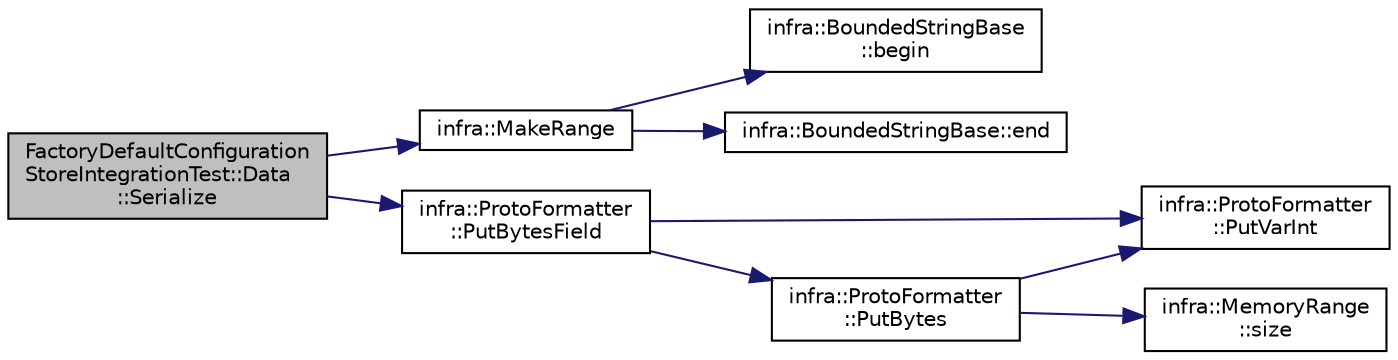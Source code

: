digraph "FactoryDefaultConfigurationStoreIntegrationTest::Data::Serialize"
{
 // INTERACTIVE_SVG=YES
  edge [fontname="Helvetica",fontsize="10",labelfontname="Helvetica",labelfontsize="10"];
  node [fontname="Helvetica",fontsize="10",shape=record];
  rankdir="LR";
  Node8 [label="FactoryDefaultConfiguration\lStoreIntegrationTest::Data\l::Serialize",height=0.2,width=0.4,color="black", fillcolor="grey75", style="filled", fontcolor="black"];
  Node8 -> Node9 [color="midnightblue",fontsize="10",style="solid",fontname="Helvetica"];
  Node9 [label="infra::MakeRange",height=0.2,width=0.4,color="black", fillcolor="white", style="filled",URL="$d0/de3/namespaceinfra.html#afe38b7d4318537de2f28b244211c4275"];
  Node9 -> Node10 [color="midnightblue",fontsize="10",style="solid",fontname="Helvetica"];
  Node10 [label="infra::BoundedStringBase\l::begin",height=0.2,width=0.4,color="black", fillcolor="white", style="filled",URL="$d1/d2a/classinfra_1_1_bounded_string_base.html#aef23e4250cad2fdc69ccc39f68734233"];
  Node9 -> Node11 [color="midnightblue",fontsize="10",style="solid",fontname="Helvetica"];
  Node11 [label="infra::BoundedStringBase::end",height=0.2,width=0.4,color="black", fillcolor="white", style="filled",URL="$d1/d2a/classinfra_1_1_bounded_string_base.html#af5021f1ea3898146d0a55c2895f07dbf"];
  Node8 -> Node12 [color="midnightblue",fontsize="10",style="solid",fontname="Helvetica"];
  Node12 [label="infra::ProtoFormatter\l::PutBytesField",height=0.2,width=0.4,color="black", fillcolor="white", style="filled",URL="$df/d59/classinfra_1_1_proto_formatter.html#a00c1b95b0e5789dbe82964023af30b89"];
  Node12 -> Node13 [color="midnightblue",fontsize="10",style="solid",fontname="Helvetica"];
  Node13 [label="infra::ProtoFormatter\l::PutVarInt",height=0.2,width=0.4,color="black", fillcolor="white", style="filled",URL="$df/d59/classinfra_1_1_proto_formatter.html#a86f1b90ba28fd2291d30312a5b8d1f82"];
  Node12 -> Node14 [color="midnightblue",fontsize="10",style="solid",fontname="Helvetica"];
  Node14 [label="infra::ProtoFormatter\l::PutBytes",height=0.2,width=0.4,color="black", fillcolor="white", style="filled",URL="$df/d59/classinfra_1_1_proto_formatter.html#aeec08e808f4af95fa7d6039939b6a40c"];
  Node14 -> Node13 [color="midnightblue",fontsize="10",style="solid",fontname="Helvetica"];
  Node14 -> Node15 [color="midnightblue",fontsize="10",style="solid",fontname="Helvetica"];
  Node15 [label="infra::MemoryRange\l::size",height=0.2,width=0.4,color="black", fillcolor="white", style="filled",URL="$d0/d6d/classinfra_1_1_memory_range.html#ae8fbbf531d3696b6a64ac13385acdc66"];
}
